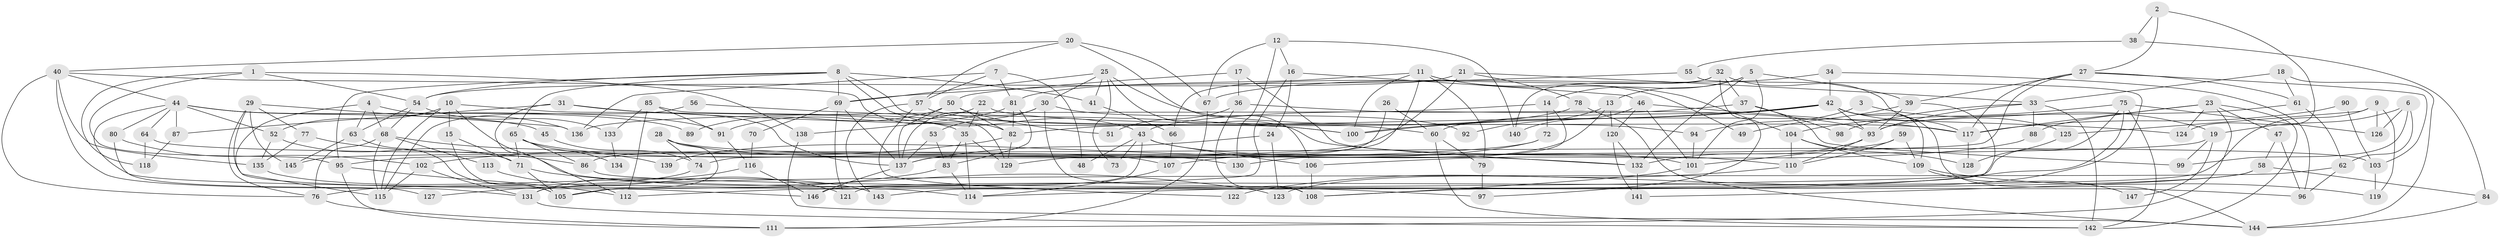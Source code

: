 // Generated by graph-tools (version 1.1) at 2025/50/03/09/25 03:50:10]
// undirected, 147 vertices, 294 edges
graph export_dot {
graph [start="1"]
  node [color=gray90,style=filled];
  1;
  2;
  3;
  4;
  5;
  6;
  7;
  8;
  9;
  10;
  11;
  12;
  13;
  14;
  15;
  16;
  17;
  18;
  19;
  20;
  21;
  22;
  23;
  24;
  25;
  26;
  27;
  28;
  29;
  30;
  31;
  32;
  33;
  34;
  35;
  36;
  37;
  38;
  39;
  40;
  41;
  42;
  43;
  44;
  45;
  46;
  47;
  48;
  49;
  50;
  51;
  52;
  53;
  54;
  55;
  56;
  57;
  58;
  59;
  60;
  61;
  62;
  63;
  64;
  65;
  66;
  67;
  68;
  69;
  70;
  71;
  72;
  73;
  74;
  75;
  76;
  77;
  78;
  79;
  80;
  81;
  82;
  83;
  84;
  85;
  86;
  87;
  88;
  89;
  90;
  91;
  92;
  93;
  94;
  95;
  96;
  97;
  98;
  99;
  100;
  101;
  102;
  103;
  104;
  105;
  106;
  107;
  108;
  109;
  110;
  111;
  112;
  113;
  114;
  115;
  116;
  117;
  118;
  119;
  120;
  121;
  122;
  123;
  124;
  125;
  126;
  127;
  128;
  129;
  130;
  131;
  132;
  133;
  134;
  135;
  136;
  137;
  138;
  139;
  140;
  141;
  142;
  143;
  144;
  145;
  146;
  147;
  1 -- 54;
  1 -- 138;
  1 -- 95;
  1 -- 118;
  2 -- 124;
  2 -- 38;
  2 -- 27;
  3 -- 94;
  3 -- 19;
  4 -- 63;
  4 -- 68;
  4 -- 115;
  4 -- 136;
  5 -- 13;
  5 -- 132;
  5 -- 14;
  5 -- 39;
  5 -- 101;
  6 -- 126;
  6 -- 62;
  6 -- 19;
  6 -- 99;
  7 -- 81;
  7 -- 57;
  7 -- 48;
  7 -- 136;
  8 -- 54;
  8 -- 100;
  8 -- 41;
  8 -- 43;
  8 -- 65;
  8 -- 69;
  8 -- 95;
  9 -- 146;
  9 -- 125;
  9 -- 119;
  9 -- 126;
  10 -- 137;
  10 -- 52;
  10 -- 15;
  10 -- 97;
  10 -- 115;
  11 -- 81;
  11 -- 129;
  11 -- 49;
  11 -- 79;
  11 -- 100;
  11 -- 104;
  12 -- 140;
  12 -- 16;
  12 -- 67;
  12 -- 130;
  13 -- 120;
  13 -- 107;
  13 -- 92;
  14 -- 136;
  14 -- 72;
  14 -- 130;
  15 -- 71;
  15 -- 105;
  16 -- 105;
  16 -- 46;
  16 -- 24;
  17 -- 110;
  17 -- 36;
  17 -- 50;
  18 -- 144;
  18 -- 33;
  18 -- 61;
  19 -- 99;
  19 -- 145;
  19 -- 147;
  20 -- 57;
  20 -- 67;
  20 -- 40;
  20 -- 106;
  21 -- 86;
  21 -- 33;
  21 -- 54;
  21 -- 78;
  22 -- 91;
  22 -- 35;
  22 -- 117;
  23 -- 142;
  23 -- 88;
  23 -- 47;
  23 -- 111;
  23 -- 117;
  23 -- 124;
  24 -- 137;
  24 -- 123;
  25 -- 69;
  25 -- 132;
  25 -- 30;
  25 -- 41;
  25 -- 73;
  25 -- 94;
  26 -- 137;
  26 -- 60;
  27 -- 117;
  27 -- 39;
  27 -- 61;
  27 -- 74;
  27 -- 103;
  28 -- 130;
  28 -- 74;
  28 -- 105;
  28 -- 132;
  29 -- 136;
  29 -- 76;
  29 -- 77;
  29 -- 145;
  29 -- 146;
  30 -- 108;
  30 -- 53;
  30 -- 92;
  30 -- 137;
  31 -- 112;
  31 -- 35;
  31 -- 87;
  31 -- 124;
  32 -- 66;
  32 -- 117;
  32 -- 37;
  32 -- 97;
  32 -- 140;
  33 -- 93;
  33 -- 142;
  33 -- 88;
  33 -- 98;
  34 -- 42;
  34 -- 67;
  34 -- 96;
  35 -- 83;
  35 -- 114;
  35 -- 129;
  36 -- 93;
  36 -- 108;
  36 -- 51;
  37 -- 43;
  37 -- 98;
  37 -- 99;
  38 -- 55;
  38 -- 84;
  39 -- 49;
  39 -- 93;
  39 -- 143;
  40 -- 76;
  40 -- 44;
  40 -- 82;
  40 -- 131;
  40 -- 135;
  41 -- 66;
  42 -- 100;
  42 -- 100;
  42 -- 93;
  42 -- 60;
  42 -- 109;
  42 -- 125;
  42 -- 144;
  43 -- 101;
  43 -- 48;
  43 -- 73;
  43 -- 106;
  43 -- 121;
  44 -- 64;
  44 -- 45;
  44 -- 52;
  44 -- 80;
  44 -- 87;
  44 -- 89;
  44 -- 91;
  44 -- 114;
  45 -- 74;
  46 -- 117;
  46 -- 101;
  46 -- 120;
  46 -- 140;
  47 -- 96;
  47 -- 58;
  50 -- 82;
  50 -- 51;
  50 -- 89;
  50 -- 137;
  52 -- 71;
  52 -- 135;
  53 -- 137;
  53 -- 83;
  54 -- 63;
  54 -- 68;
  54 -- 133;
  55 -- 69;
  55 -- 123;
  56 -- 115;
  56 -- 100;
  57 -- 60;
  57 -- 143;
  57 -- 122;
  58 -- 141;
  58 -- 84;
  58 -- 108;
  59 -- 110;
  59 -- 101;
  59 -- 109;
  60 -- 79;
  60 -- 142;
  61 -- 62;
  61 -- 93;
  62 -- 131;
  62 -- 96;
  63 -- 105;
  63 -- 145;
  64 -- 103;
  64 -- 118;
  65 -- 86;
  65 -- 71;
  65 -- 107;
  65 -- 134;
  66 -- 107;
  67 -- 111;
  68 -- 115;
  68 -- 76;
  68 -- 113;
  68 -- 139;
  69 -- 137;
  69 -- 70;
  69 -- 121;
  70 -- 116;
  71 -- 105;
  71 -- 123;
  72 -- 95;
  72 -- 139;
  74 -- 76;
  75 -- 104;
  75 -- 112;
  75 -- 114;
  75 -- 126;
  75 -- 142;
  76 -- 111;
  77 -- 135;
  77 -- 86;
  78 -- 82;
  78 -- 144;
  79 -- 97;
  80 -- 102;
  80 -- 127;
  81 -- 83;
  81 -- 82;
  81 -- 138;
  82 -- 102;
  82 -- 129;
  83 -- 114;
  83 -- 127;
  84 -- 144;
  85 -- 91;
  85 -- 129;
  85 -- 112;
  85 -- 133;
  86 -- 96;
  87 -- 118;
  88 -- 106;
  90 -- 103;
  90 -- 117;
  91 -- 116;
  93 -- 110;
  93 -- 132;
  94 -- 101;
  95 -- 111;
  95 -- 112;
  101 -- 108;
  102 -- 131;
  102 -- 115;
  103 -- 119;
  104 -- 109;
  104 -- 110;
  104 -- 128;
  106 -- 108;
  107 -- 114;
  109 -- 119;
  109 -- 147;
  110 -- 122;
  113 -- 121;
  116 -- 146;
  116 -- 131;
  117 -- 128;
  120 -- 132;
  120 -- 141;
  125 -- 128;
  131 -- 142;
  132 -- 141;
  133 -- 134;
  135 -- 143;
  137 -- 146;
  138 -- 144;
}
